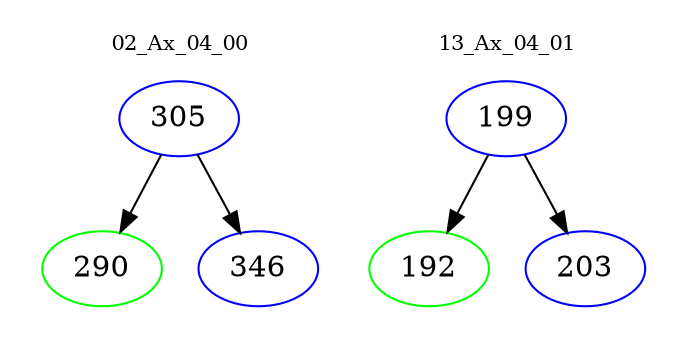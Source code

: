 digraph{
subgraph cluster_0 {
color = white
label = "02_Ax_04_00";
fontsize=10;
T0_305 [label="305", color="blue"]
T0_305 -> T0_290 [color="black"]
T0_290 [label="290", color="green"]
T0_305 -> T0_346 [color="black"]
T0_346 [label="346", color="blue"]
}
subgraph cluster_1 {
color = white
label = "13_Ax_04_01";
fontsize=10;
T1_199 [label="199", color="blue"]
T1_199 -> T1_192 [color="black"]
T1_192 [label="192", color="green"]
T1_199 -> T1_203 [color="black"]
T1_203 [label="203", color="blue"]
}
}
